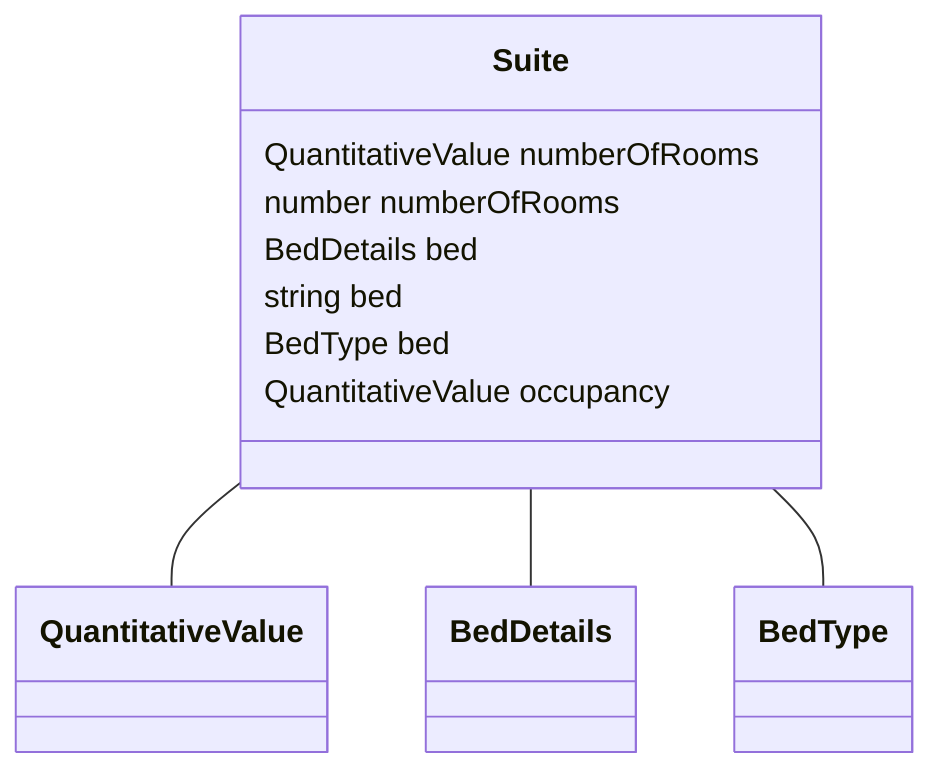 classDiagram
  Suite -- QuantitativeValue
  Suite -- BedDetails
  Suite -- BedType


class Suite {

  QuantitativeValue numberOfRooms
  number numberOfRooms
  BedDetails bed
  string bed
  BedType bed
  QuantitativeValue occupancy

 }